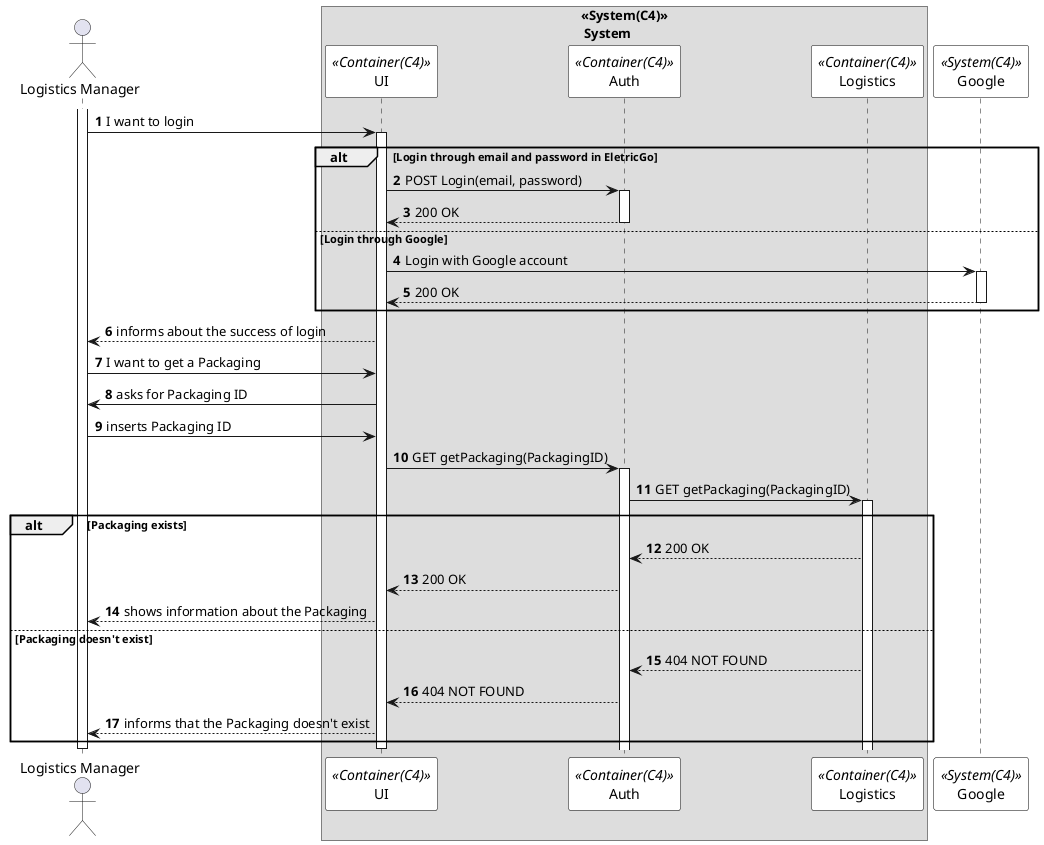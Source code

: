 @startuml getPackagingSD
autonumber

skinparam sequence {
ParticipantBorderColor black
ParticipantBackgroundColor white
}

actor "Logistics Manager" as manager
box "<<System(C4)>>\n System"
participant UI as UI <<Container(C4)>>
participant Auth as Auth <<Container(C4)>>
participant Logistics as Logistics <<Container(C4)>>
end box

participant Google as Google <<System(C4)>>
activate manager
manager->UI: I want to login
activate UI

alt Login through email and password in EletricGo

UI -> Auth: POST Login(email, password)
activate Auth

Auth --> UI: 200 OK
deactivate Auth

else Login through Google

UI -> Google: Login with Google account
activate Google
Google --> UI: 200 OK
deactivate Google

end



UI --> manager: informs about the success of login

manager -> UI: I want to get a Packaging

UI -> manager: asks for Packaging ID

manager -> UI: inserts Packaging ID

UI -> Auth: GET getPackaging(PackagingID)
activate Auth
Auth -> Logistics: GET getPackaging(PackagingID)
activate Logistics

alt Packaging exists

Logistics --> Auth: 200 OK
Auth --> UI: 200 OK
UI --> manager: shows information about the Packaging

else Packaging doesn't exist

Logistics --> Auth: 404 NOT FOUND
Auth --> UI: 404 NOT FOUND
UI --> manager: informs that the Packaging doesn't exist

end

deactivate UI
deactivate manager
@enduml